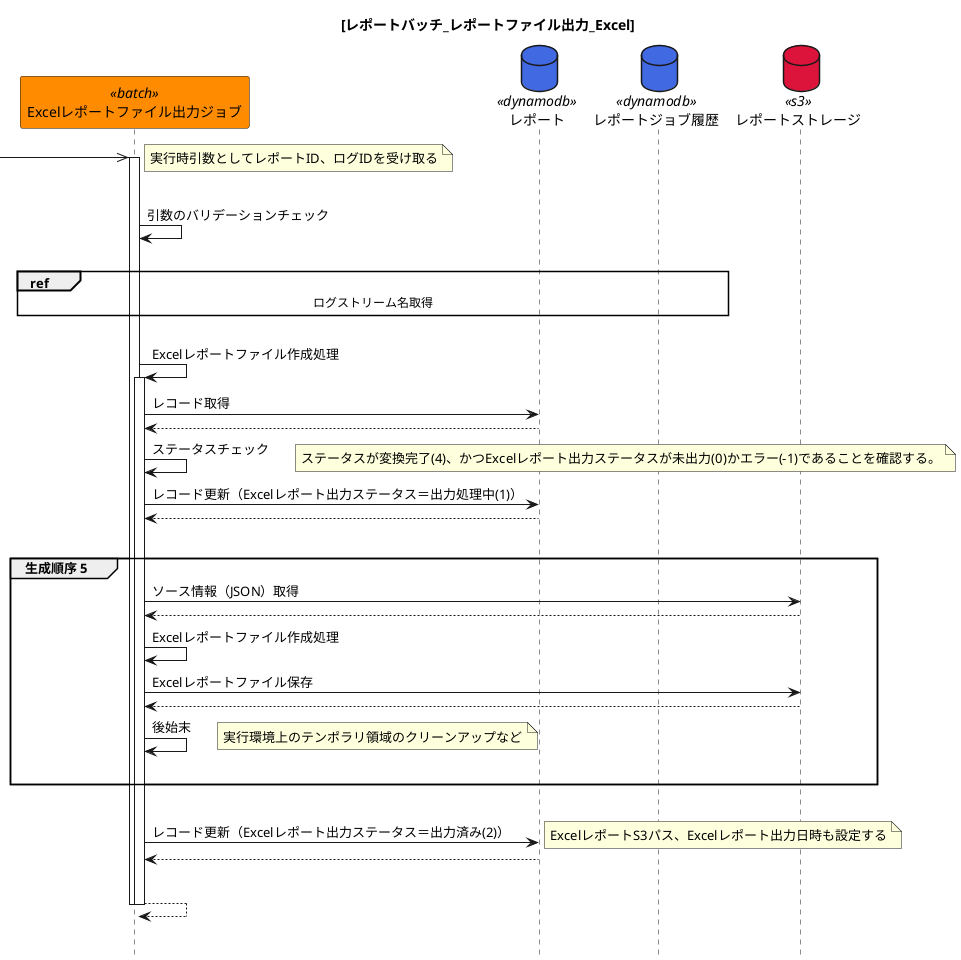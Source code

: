 @startuml{Batch_レポート_レポートファイル出力_Excel.png}
title [レポートバッチ_レポートファイル出力_Excel]
hide footbox

participant Excelレポートファイル出力ジョブ as batch_report_job <<batch>> #darkorange
database レポート as table_reports <<dynamodb>> #royalblue
database レポートジョブ履歴 as table_report_joblog <<dynamodb>> #royalblue
database レポートストレージ as storage <<s3>> #crimson

->> batch_report_job
note right :実行時引数としてレポートID、ログIDを受け取る
|||
activate batch_report_job
    batch_report_job -> batch_report_job :引数のバリデーションチェック
    |||
    ref over batch_report_job, table_report_joblog :ログストリーム名取得
    |||
    batch_report_job -> batch_report_job :Excelレポートファイル作成処理
    activate batch_report_job
        batch_report_job -> table_reports :レコード取得
        table_reports --> batch_report_job
        batch_report_job -> batch_report_job :ステータスチェック
        note right :ステータスが変換完了(4)、かつExcelレポート出力ステータスが未出力(0)かエラー(-1)であることを確認する。
        batch_report_job -> table_reports :レコード更新（Excelレポート出力ステータス＝出力処理中(1)）
        table_reports --> batch_report_job
        |||
        group 生成順序 5
        batch_report_job -> storage :ソース情報（JSON）取得
        storage --> batch_report_job
        batch_report_job -> batch_report_job :Excelレポートファイル作成処理
        batch_report_job -> storage :Excelレポートファイル保存
        storage --> batch_report_job
        batch_report_job -> batch_report_job :後始末
        note right :実行環境上のテンポラリ領域のクリーンアップなど
        |||
        end
        |||
        batch_report_job -> table_reports :レコード更新（Excelレポート出力ステータス＝出力済み(2)）
        note right :ExcelレポートS3パス、Excelレポート出力日時も設定する
        table_reports --> batch_report_job
        |||
        batch_report_job --> batch_report_job
    deactivate batch_report_job
    |||
deactivate batch_report_job

@enduml
